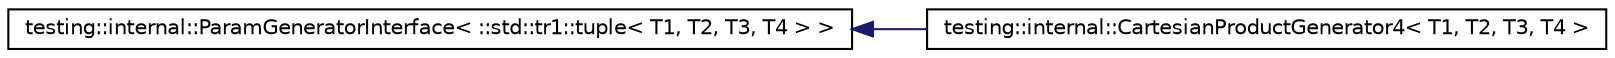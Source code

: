 digraph G
{
  edge [fontname="Helvetica",fontsize="10",labelfontname="Helvetica",labelfontsize="10"];
  node [fontname="Helvetica",fontsize="10",shape=record];
  rankdir="LR";
  Node1 [label="testing::internal::ParamGeneratorInterface\< ::std::tr1::tuple\< T1, T2, T3, T4 \> \>",height=0.2,width=0.4,color="black", fillcolor="white", style="filled",URL="$classtesting_1_1internal_1_1ParamGeneratorInterface.html"];
  Node1 -> Node2 [dir="back",color="midnightblue",fontsize="10",style="solid",fontname="Helvetica"];
  Node2 [label="testing::internal::CartesianProductGenerator4\< T1, T2, T3, T4 \>",height=0.2,width=0.4,color="black", fillcolor="white", style="filled",URL="$classtesting_1_1internal_1_1CartesianProductGenerator4.html"];
}
